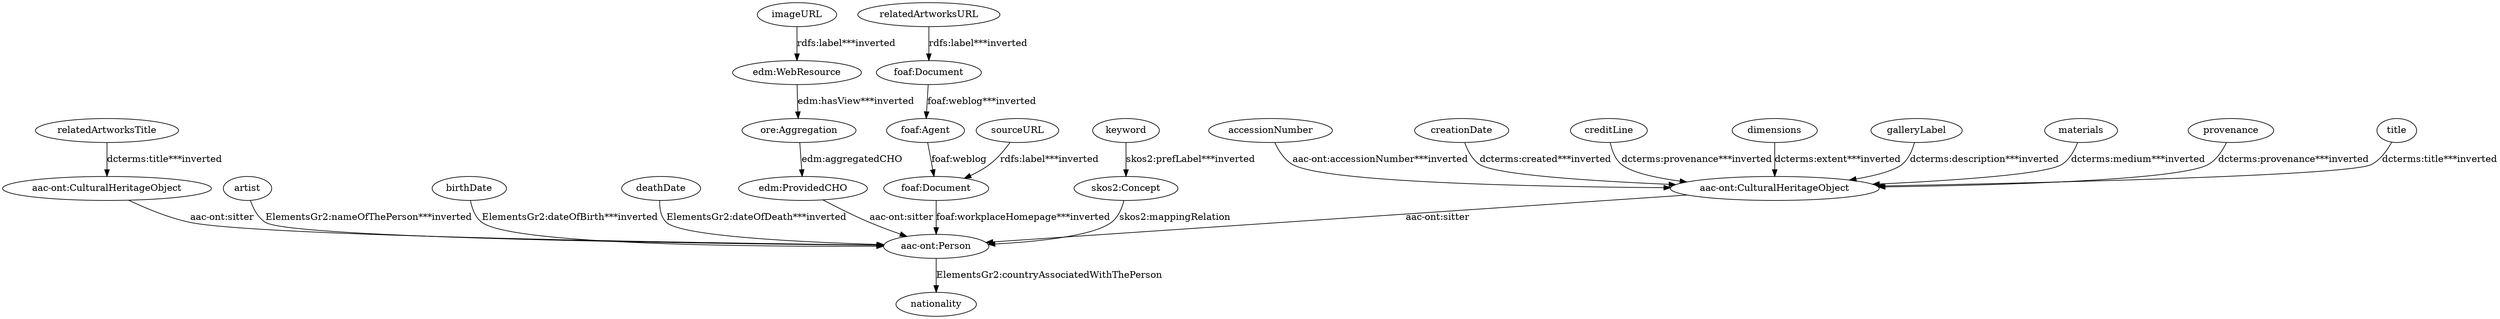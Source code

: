 digraph {
  "aac-ont:CulturalHeritageObject1" [type=class_uri,label="aac-ont:CulturalHeritageObject"]
  "aac-ont:Person1" [type=class_uri,label="aac-ont:Person"]
  "aac-ont:CulturalHeritageObject2" [type=class_uri,label="aac-ont:CulturalHeritageObject"]
  nationality [type=attribute_name,label=nationality]
  accessionNumber [type=attribute_name,label=accessionNumber]
  artist [type=attribute_name,label=artist]
  birthDate [type=attribute_name,label=birthDate]
  creationDate [type=attribute_name,label=creationDate]
  creditLine [type=attribute_name,label=creditLine]
  deathDate [type=attribute_name,label=deathDate]
  dimensions [type=attribute_name,label=dimensions]
  "edm:ProvidedCHO" [type=class_uri,label="edm:ProvidedCHO"]
  "edm:WebResource1" [type=class_uri,label="edm:WebResource"]
  "ore:Aggregation" [type=class_uri,label="ore:Aggregation"]
  "foaf:Agent" [type=class_uri,label="foaf:Agent"]
  "foaf:Document2" [type=class_uri,label="foaf:Document"]
  "foaf:Document1" [type=class_uri,label="foaf:Document"]
  galleryLabel [type=attribute_name,label=galleryLabel]
  imageURL [type=attribute_name,label=imageURL]
  keyword [type=attribute_name,label=keyword]
  "skos2:Concept1" [type=class_uri,label="skos2:Concept"]
  materials [type=attribute_name,label=materials]
  provenance [type=attribute_name,label=provenance]
  relatedArtworksTitle [type=attribute_name,label=relatedArtworksTitle]
  relatedArtworksURL [type=attribute_name,label=relatedArtworksURL]
  sourceURL [type=attribute_name,label=sourceURL]
  title [type=attribute_name,label=title]
  "aac-ont:CulturalHeritageObject1" -> "aac-ont:Person1" [label="aac-ont:sitter",type=direct_property_uri,weight=1]
  "aac-ont:CulturalHeritageObject2" -> "aac-ont:Person1" [label="aac-ont:sitter",type=direct_property_uri,weight=1]
  "aac-ont:Person1" -> nationality [label="ElementsGr2:countryAssociatedWithThePerson",type=st_property_uri]
  accessionNumber -> "aac-ont:CulturalHeritageObject1" [type=st_property_uri,label="aac-ont:accessionNumber***inverted",weight=1]
  artist -> "aac-ont:Person1" [type=st_property_uri,label="ElementsGr2:nameOfThePerson***inverted",weight=1]
  birthDate -> "aac-ont:Person1" [type=st_property_uri,label="ElementsGr2:dateOfBirth***inverted",weight=1]
  creationDate -> "aac-ont:CulturalHeritageObject1" [type=st_property_uri,label="dcterms:created***inverted",weight=1]
  creditLine -> "aac-ont:CulturalHeritageObject1" [type=st_property_uri,label="dcterms:provenance***inverted",weight=1]
  deathDate -> "aac-ont:Person1" [type=st_property_uri,label="ElementsGr2:dateOfDeath***inverted",weight=1]
  dimensions -> "aac-ont:CulturalHeritageObject1" [type=st_property_uri,label="dcterms:extent***inverted",weight=1]
  "edm:ProvidedCHO" -> "aac-ont:Person1" [label="aac-ont:sitter",type=direct_property_uri,weight=1]
  "edm:WebResource1" -> "ore:Aggregation" [type=direct_property_uri,label="edm:hasView***inverted",weight=1]
  "foaf:Agent" -> "foaf:Document2" [label="foaf:weblog",type=direct_property_uri,weight=1]
  "foaf:Document1" -> "foaf:Agent" [type=direct_property_uri,label="foaf:weblog***inverted",weight=1]
  "foaf:Document2" -> "aac-ont:Person1" [type=inherited,label="foaf:workplaceHomepage***inverted",weight=4]
  galleryLabel -> "aac-ont:CulturalHeritageObject1" [type=st_property_uri,label="dcterms:description***inverted",weight=1]
  imageURL -> "edm:WebResource1" [type=st_property_uri,label="rdfs:label***inverted",weight=1]
  keyword -> "skos2:Concept1" [type=st_property_uri,label="skos2:prefLabel***inverted",weight=1]
  materials -> "aac-ont:CulturalHeritageObject1" [type=st_property_uri,label="dcterms:medium***inverted",weight=1]
  "ore:Aggregation" -> "edm:ProvidedCHO" [label="edm:aggregatedCHO",type=direct_property_uri,weight=1]
  provenance -> "aac-ont:CulturalHeritageObject1" [type=st_property_uri,label="dcterms:provenance***inverted",weight=1]
  relatedArtworksTitle -> "aac-ont:CulturalHeritageObject2" [type=st_property_uri,label="dcterms:title***inverted",weight=1]
  relatedArtworksURL -> "foaf:Document1" [type=st_property_uri,label="rdfs:label***inverted",weight=1]
  "skos2:Concept1" -> "aac-ont:Person1" [label="skos2:mappingRelation",type=inherited,weight=4]
  sourceURL -> "foaf:Document2" [type=st_property_uri,label="rdfs:label***inverted",weight=1]
  title -> "aac-ont:CulturalHeritageObject1" [type=st_property_uri,label="dcterms:title***inverted",weight=1]
}
